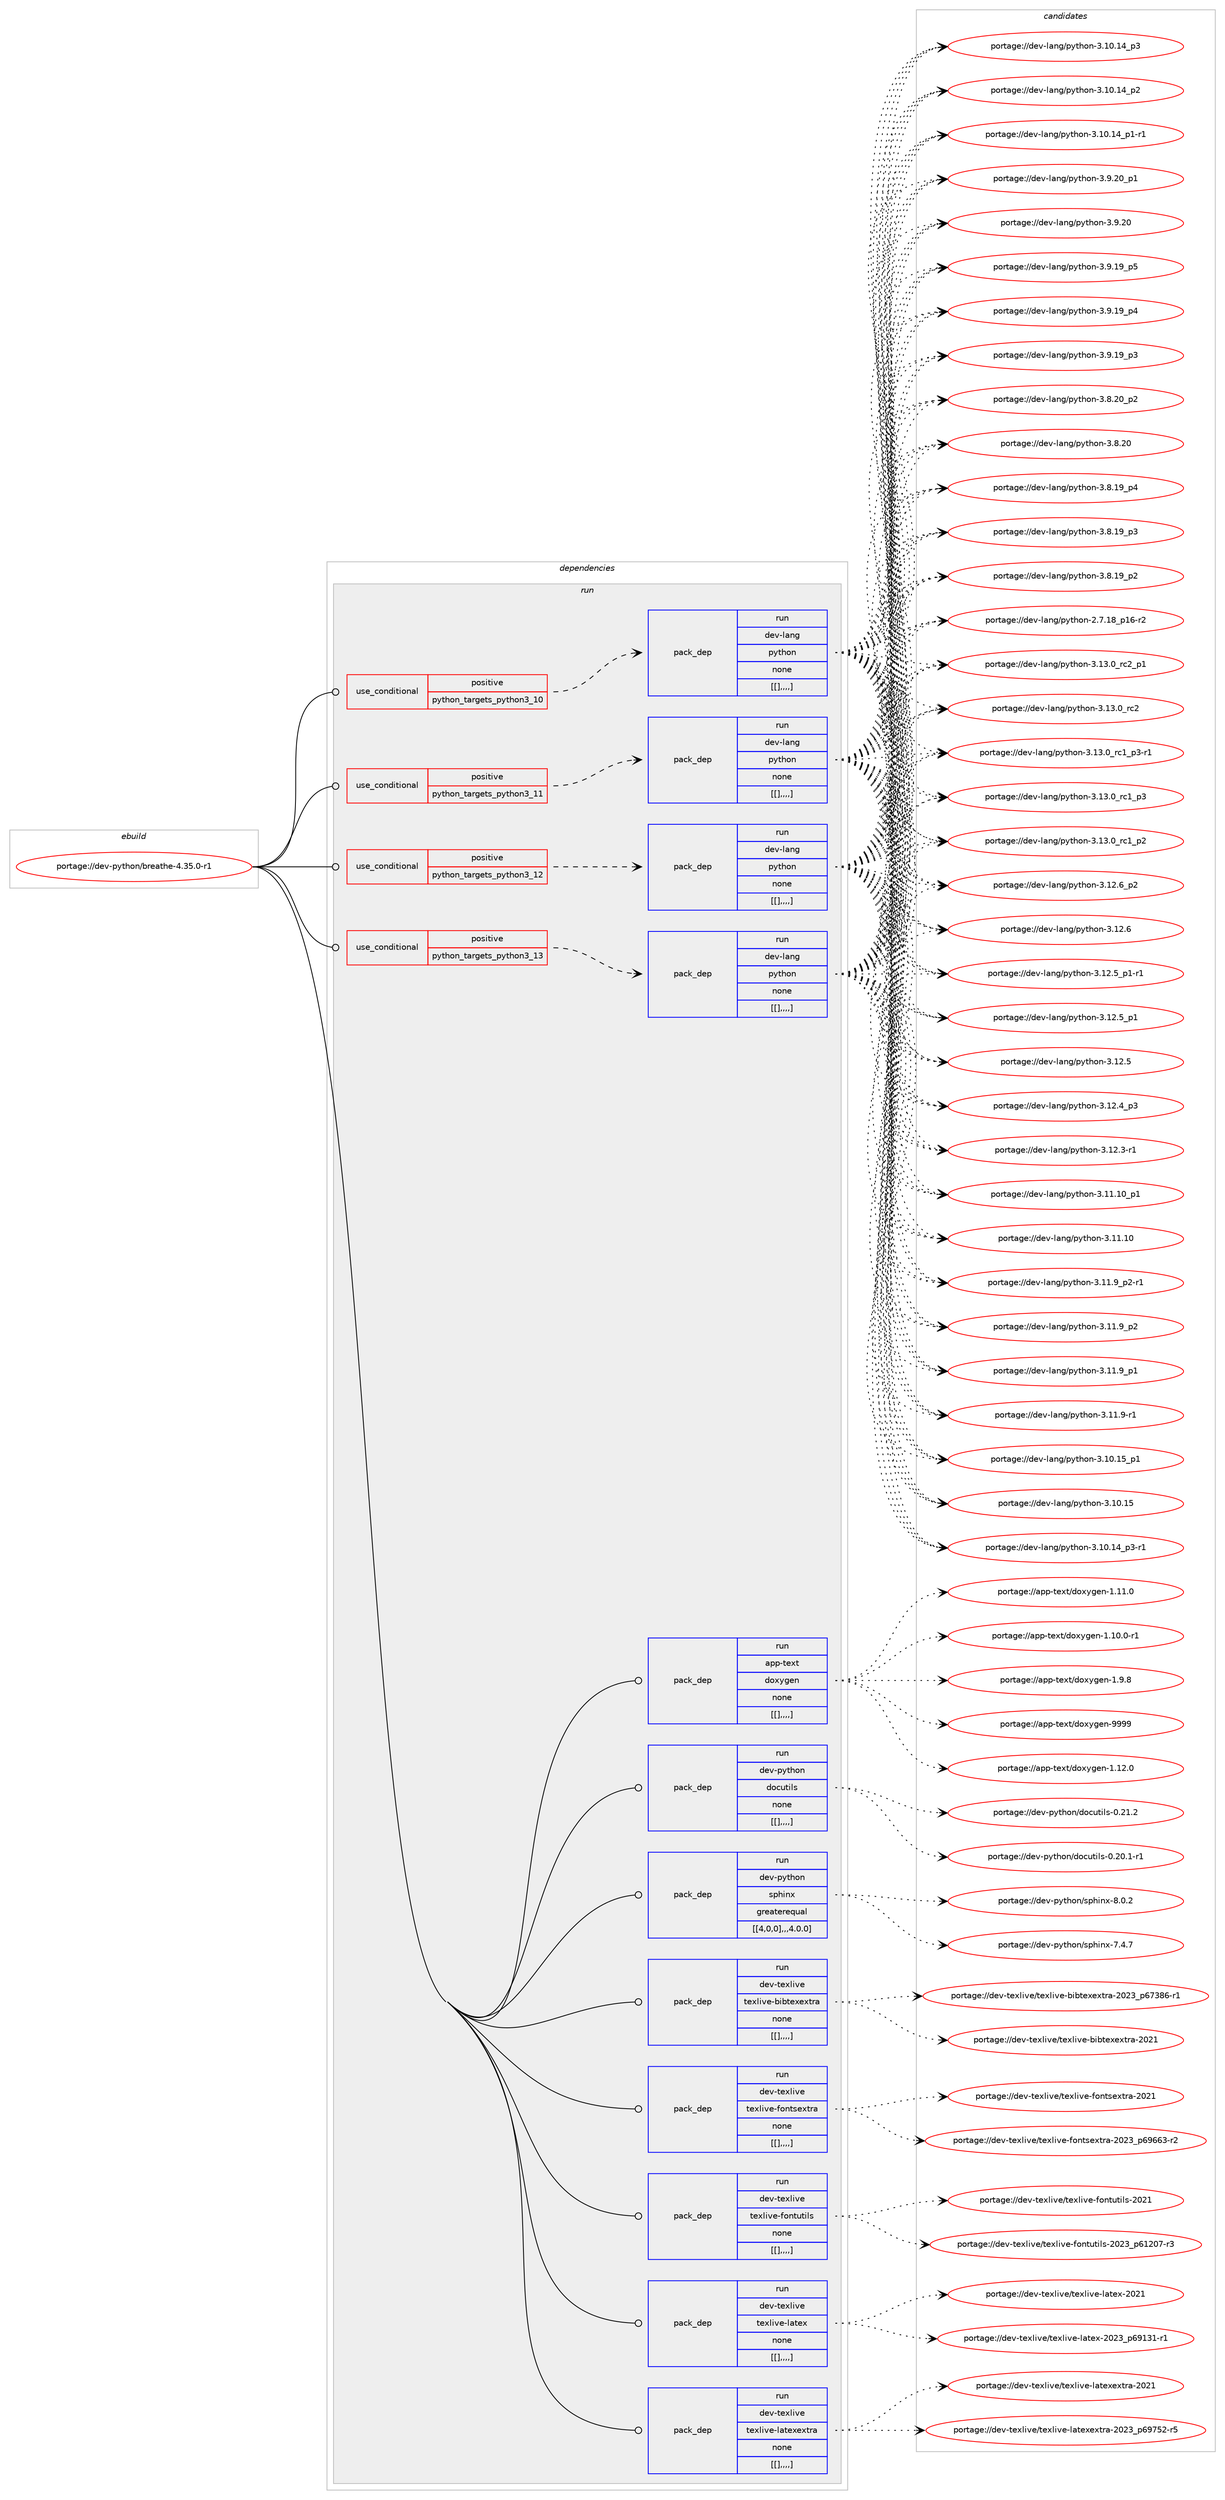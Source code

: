 digraph prolog {

# *************
# Graph options
# *************

newrank=true;
concentrate=true;
compound=true;
graph [rankdir=LR,fontname=Helvetica,fontsize=10,ranksep=1.5];#, ranksep=2.5, nodesep=0.2];
edge  [arrowhead=vee];
node  [fontname=Helvetica,fontsize=10];

# **********
# The ebuild
# **********

subgraph cluster_leftcol {
color=gray;
label=<<i>ebuild</i>>;
id [label="portage://dev-python/breathe-4.35.0-r1", color=red, width=4, href="../dev-python/breathe-4.35.0-r1.svg"];
}

# ****************
# The dependencies
# ****************

subgraph cluster_midcol {
color=gray;
label=<<i>dependencies</i>>;
subgraph cluster_compile {
fillcolor="#eeeeee";
style=filled;
label=<<i>compile</i>>;
}
subgraph cluster_compileandrun {
fillcolor="#eeeeee";
style=filled;
label=<<i>compile and run</i>>;
}
subgraph cluster_run {
fillcolor="#eeeeee";
style=filled;
label=<<i>run</i>>;
subgraph cond32457 {
dependency144541 [label=<<TABLE BORDER="0" CELLBORDER="1" CELLSPACING="0" CELLPADDING="4"><TR><TD ROWSPAN="3" CELLPADDING="10">use_conditional</TD></TR><TR><TD>positive</TD></TR><TR><TD>python_targets_python3_10</TD></TR></TABLE>>, shape=none, color=red];
subgraph pack110875 {
dependency144542 [label=<<TABLE BORDER="0" CELLBORDER="1" CELLSPACING="0" CELLPADDING="4" WIDTH="220"><TR><TD ROWSPAN="6" CELLPADDING="30">pack_dep</TD></TR><TR><TD WIDTH="110">run</TD></TR><TR><TD>dev-lang</TD></TR><TR><TD>python</TD></TR><TR><TD>none</TD></TR><TR><TD>[[],,,,]</TD></TR></TABLE>>, shape=none, color=blue];
}
dependency144541:e -> dependency144542:w [weight=20,style="dashed",arrowhead="vee"];
}
id:e -> dependency144541:w [weight=20,style="solid",arrowhead="odot"];
subgraph cond32458 {
dependency144543 [label=<<TABLE BORDER="0" CELLBORDER="1" CELLSPACING="0" CELLPADDING="4"><TR><TD ROWSPAN="3" CELLPADDING="10">use_conditional</TD></TR><TR><TD>positive</TD></TR><TR><TD>python_targets_python3_11</TD></TR></TABLE>>, shape=none, color=red];
subgraph pack110876 {
dependency144544 [label=<<TABLE BORDER="0" CELLBORDER="1" CELLSPACING="0" CELLPADDING="4" WIDTH="220"><TR><TD ROWSPAN="6" CELLPADDING="30">pack_dep</TD></TR><TR><TD WIDTH="110">run</TD></TR><TR><TD>dev-lang</TD></TR><TR><TD>python</TD></TR><TR><TD>none</TD></TR><TR><TD>[[],,,,]</TD></TR></TABLE>>, shape=none, color=blue];
}
dependency144543:e -> dependency144544:w [weight=20,style="dashed",arrowhead="vee"];
}
id:e -> dependency144543:w [weight=20,style="solid",arrowhead="odot"];
subgraph cond32459 {
dependency144545 [label=<<TABLE BORDER="0" CELLBORDER="1" CELLSPACING="0" CELLPADDING="4"><TR><TD ROWSPAN="3" CELLPADDING="10">use_conditional</TD></TR><TR><TD>positive</TD></TR><TR><TD>python_targets_python3_12</TD></TR></TABLE>>, shape=none, color=red];
subgraph pack110877 {
dependency144546 [label=<<TABLE BORDER="0" CELLBORDER="1" CELLSPACING="0" CELLPADDING="4" WIDTH="220"><TR><TD ROWSPAN="6" CELLPADDING="30">pack_dep</TD></TR><TR><TD WIDTH="110">run</TD></TR><TR><TD>dev-lang</TD></TR><TR><TD>python</TD></TR><TR><TD>none</TD></TR><TR><TD>[[],,,,]</TD></TR></TABLE>>, shape=none, color=blue];
}
dependency144545:e -> dependency144546:w [weight=20,style="dashed",arrowhead="vee"];
}
id:e -> dependency144545:w [weight=20,style="solid",arrowhead="odot"];
subgraph cond32460 {
dependency144547 [label=<<TABLE BORDER="0" CELLBORDER="1" CELLSPACING="0" CELLPADDING="4"><TR><TD ROWSPAN="3" CELLPADDING="10">use_conditional</TD></TR><TR><TD>positive</TD></TR><TR><TD>python_targets_python3_13</TD></TR></TABLE>>, shape=none, color=red];
subgraph pack110878 {
dependency144548 [label=<<TABLE BORDER="0" CELLBORDER="1" CELLSPACING="0" CELLPADDING="4" WIDTH="220"><TR><TD ROWSPAN="6" CELLPADDING="30">pack_dep</TD></TR><TR><TD WIDTH="110">run</TD></TR><TR><TD>dev-lang</TD></TR><TR><TD>python</TD></TR><TR><TD>none</TD></TR><TR><TD>[[],,,,]</TD></TR></TABLE>>, shape=none, color=blue];
}
dependency144547:e -> dependency144548:w [weight=20,style="dashed",arrowhead="vee"];
}
id:e -> dependency144547:w [weight=20,style="solid",arrowhead="odot"];
subgraph pack110879 {
dependency144549 [label=<<TABLE BORDER="0" CELLBORDER="1" CELLSPACING="0" CELLPADDING="4" WIDTH="220"><TR><TD ROWSPAN="6" CELLPADDING="30">pack_dep</TD></TR><TR><TD WIDTH="110">run</TD></TR><TR><TD>app-text</TD></TR><TR><TD>doxygen</TD></TR><TR><TD>none</TD></TR><TR><TD>[[],,,,]</TD></TR></TABLE>>, shape=none, color=blue];
}
id:e -> dependency144549:w [weight=20,style="solid",arrowhead="odot"];
subgraph pack110880 {
dependency144550 [label=<<TABLE BORDER="0" CELLBORDER="1" CELLSPACING="0" CELLPADDING="4" WIDTH="220"><TR><TD ROWSPAN="6" CELLPADDING="30">pack_dep</TD></TR><TR><TD WIDTH="110">run</TD></TR><TR><TD>dev-python</TD></TR><TR><TD>docutils</TD></TR><TR><TD>none</TD></TR><TR><TD>[[],,,,]</TD></TR></TABLE>>, shape=none, color=blue];
}
id:e -> dependency144550:w [weight=20,style="solid",arrowhead="odot"];
subgraph pack110881 {
dependency144551 [label=<<TABLE BORDER="0" CELLBORDER="1" CELLSPACING="0" CELLPADDING="4" WIDTH="220"><TR><TD ROWSPAN="6" CELLPADDING="30">pack_dep</TD></TR><TR><TD WIDTH="110">run</TD></TR><TR><TD>dev-python</TD></TR><TR><TD>sphinx</TD></TR><TR><TD>greaterequal</TD></TR><TR><TD>[[4,0,0],,,4.0.0]</TD></TR></TABLE>>, shape=none, color=blue];
}
id:e -> dependency144551:w [weight=20,style="solid",arrowhead="odot"];
subgraph pack110882 {
dependency144552 [label=<<TABLE BORDER="0" CELLBORDER="1" CELLSPACING="0" CELLPADDING="4" WIDTH="220"><TR><TD ROWSPAN="6" CELLPADDING="30">pack_dep</TD></TR><TR><TD WIDTH="110">run</TD></TR><TR><TD>dev-texlive</TD></TR><TR><TD>texlive-bibtexextra</TD></TR><TR><TD>none</TD></TR><TR><TD>[[],,,,]</TD></TR></TABLE>>, shape=none, color=blue];
}
id:e -> dependency144552:w [weight=20,style="solid",arrowhead="odot"];
subgraph pack110883 {
dependency144553 [label=<<TABLE BORDER="0" CELLBORDER="1" CELLSPACING="0" CELLPADDING="4" WIDTH="220"><TR><TD ROWSPAN="6" CELLPADDING="30">pack_dep</TD></TR><TR><TD WIDTH="110">run</TD></TR><TR><TD>dev-texlive</TD></TR><TR><TD>texlive-fontsextra</TD></TR><TR><TD>none</TD></TR><TR><TD>[[],,,,]</TD></TR></TABLE>>, shape=none, color=blue];
}
id:e -> dependency144553:w [weight=20,style="solid",arrowhead="odot"];
subgraph pack110884 {
dependency144554 [label=<<TABLE BORDER="0" CELLBORDER="1" CELLSPACING="0" CELLPADDING="4" WIDTH="220"><TR><TD ROWSPAN="6" CELLPADDING="30">pack_dep</TD></TR><TR><TD WIDTH="110">run</TD></TR><TR><TD>dev-texlive</TD></TR><TR><TD>texlive-fontutils</TD></TR><TR><TD>none</TD></TR><TR><TD>[[],,,,]</TD></TR></TABLE>>, shape=none, color=blue];
}
id:e -> dependency144554:w [weight=20,style="solid",arrowhead="odot"];
subgraph pack110885 {
dependency144555 [label=<<TABLE BORDER="0" CELLBORDER="1" CELLSPACING="0" CELLPADDING="4" WIDTH="220"><TR><TD ROWSPAN="6" CELLPADDING="30">pack_dep</TD></TR><TR><TD WIDTH="110">run</TD></TR><TR><TD>dev-texlive</TD></TR><TR><TD>texlive-latex</TD></TR><TR><TD>none</TD></TR><TR><TD>[[],,,,]</TD></TR></TABLE>>, shape=none, color=blue];
}
id:e -> dependency144555:w [weight=20,style="solid",arrowhead="odot"];
subgraph pack110886 {
dependency144556 [label=<<TABLE BORDER="0" CELLBORDER="1" CELLSPACING="0" CELLPADDING="4" WIDTH="220"><TR><TD ROWSPAN="6" CELLPADDING="30">pack_dep</TD></TR><TR><TD WIDTH="110">run</TD></TR><TR><TD>dev-texlive</TD></TR><TR><TD>texlive-latexextra</TD></TR><TR><TD>none</TD></TR><TR><TD>[[],,,,]</TD></TR></TABLE>>, shape=none, color=blue];
}
id:e -> dependency144556:w [weight=20,style="solid",arrowhead="odot"];
}
}

# **************
# The candidates
# **************

subgraph cluster_choices {
rank=same;
color=gray;
label=<<i>candidates</i>>;

subgraph choice110875 {
color=black;
nodesep=1;
choice100101118451089711010347112121116104111110455146495146489511499509511249 [label="portage://dev-lang/python-3.13.0_rc2_p1", color=red, width=4,href="../dev-lang/python-3.13.0_rc2_p1.svg"];
choice10010111845108971101034711212111610411111045514649514648951149950 [label="portage://dev-lang/python-3.13.0_rc2", color=red, width=4,href="../dev-lang/python-3.13.0_rc2.svg"];
choice1001011184510897110103471121211161041111104551464951464895114994995112514511449 [label="portage://dev-lang/python-3.13.0_rc1_p3-r1", color=red, width=4,href="../dev-lang/python-3.13.0_rc1_p3-r1.svg"];
choice100101118451089711010347112121116104111110455146495146489511499499511251 [label="portage://dev-lang/python-3.13.0_rc1_p3", color=red, width=4,href="../dev-lang/python-3.13.0_rc1_p3.svg"];
choice100101118451089711010347112121116104111110455146495146489511499499511250 [label="portage://dev-lang/python-3.13.0_rc1_p2", color=red, width=4,href="../dev-lang/python-3.13.0_rc1_p2.svg"];
choice100101118451089711010347112121116104111110455146495046549511250 [label="portage://dev-lang/python-3.12.6_p2", color=red, width=4,href="../dev-lang/python-3.12.6_p2.svg"];
choice10010111845108971101034711212111610411111045514649504654 [label="portage://dev-lang/python-3.12.6", color=red, width=4,href="../dev-lang/python-3.12.6.svg"];
choice1001011184510897110103471121211161041111104551464950465395112494511449 [label="portage://dev-lang/python-3.12.5_p1-r1", color=red, width=4,href="../dev-lang/python-3.12.5_p1-r1.svg"];
choice100101118451089711010347112121116104111110455146495046539511249 [label="portage://dev-lang/python-3.12.5_p1", color=red, width=4,href="../dev-lang/python-3.12.5_p1.svg"];
choice10010111845108971101034711212111610411111045514649504653 [label="portage://dev-lang/python-3.12.5", color=red, width=4,href="../dev-lang/python-3.12.5.svg"];
choice100101118451089711010347112121116104111110455146495046529511251 [label="portage://dev-lang/python-3.12.4_p3", color=red, width=4,href="../dev-lang/python-3.12.4_p3.svg"];
choice100101118451089711010347112121116104111110455146495046514511449 [label="portage://dev-lang/python-3.12.3-r1", color=red, width=4,href="../dev-lang/python-3.12.3-r1.svg"];
choice10010111845108971101034711212111610411111045514649494649489511249 [label="portage://dev-lang/python-3.11.10_p1", color=red, width=4,href="../dev-lang/python-3.11.10_p1.svg"];
choice1001011184510897110103471121211161041111104551464949464948 [label="portage://dev-lang/python-3.11.10", color=red, width=4,href="../dev-lang/python-3.11.10.svg"];
choice1001011184510897110103471121211161041111104551464949465795112504511449 [label="portage://dev-lang/python-3.11.9_p2-r1", color=red, width=4,href="../dev-lang/python-3.11.9_p2-r1.svg"];
choice100101118451089711010347112121116104111110455146494946579511250 [label="portage://dev-lang/python-3.11.9_p2", color=red, width=4,href="../dev-lang/python-3.11.9_p2.svg"];
choice100101118451089711010347112121116104111110455146494946579511249 [label="portage://dev-lang/python-3.11.9_p1", color=red, width=4,href="../dev-lang/python-3.11.9_p1.svg"];
choice100101118451089711010347112121116104111110455146494946574511449 [label="portage://dev-lang/python-3.11.9-r1", color=red, width=4,href="../dev-lang/python-3.11.9-r1.svg"];
choice10010111845108971101034711212111610411111045514649484649539511249 [label="portage://dev-lang/python-3.10.15_p1", color=red, width=4,href="../dev-lang/python-3.10.15_p1.svg"];
choice1001011184510897110103471121211161041111104551464948464953 [label="portage://dev-lang/python-3.10.15", color=red, width=4,href="../dev-lang/python-3.10.15.svg"];
choice100101118451089711010347112121116104111110455146494846495295112514511449 [label="portage://dev-lang/python-3.10.14_p3-r1", color=red, width=4,href="../dev-lang/python-3.10.14_p3-r1.svg"];
choice10010111845108971101034711212111610411111045514649484649529511251 [label="portage://dev-lang/python-3.10.14_p3", color=red, width=4,href="../dev-lang/python-3.10.14_p3.svg"];
choice10010111845108971101034711212111610411111045514649484649529511250 [label="portage://dev-lang/python-3.10.14_p2", color=red, width=4,href="../dev-lang/python-3.10.14_p2.svg"];
choice100101118451089711010347112121116104111110455146494846495295112494511449 [label="portage://dev-lang/python-3.10.14_p1-r1", color=red, width=4,href="../dev-lang/python-3.10.14_p1-r1.svg"];
choice100101118451089711010347112121116104111110455146574650489511249 [label="portage://dev-lang/python-3.9.20_p1", color=red, width=4,href="../dev-lang/python-3.9.20_p1.svg"];
choice10010111845108971101034711212111610411111045514657465048 [label="portage://dev-lang/python-3.9.20", color=red, width=4,href="../dev-lang/python-3.9.20.svg"];
choice100101118451089711010347112121116104111110455146574649579511253 [label="portage://dev-lang/python-3.9.19_p5", color=red, width=4,href="../dev-lang/python-3.9.19_p5.svg"];
choice100101118451089711010347112121116104111110455146574649579511252 [label="portage://dev-lang/python-3.9.19_p4", color=red, width=4,href="../dev-lang/python-3.9.19_p4.svg"];
choice100101118451089711010347112121116104111110455146574649579511251 [label="portage://dev-lang/python-3.9.19_p3", color=red, width=4,href="../dev-lang/python-3.9.19_p3.svg"];
choice100101118451089711010347112121116104111110455146564650489511250 [label="portage://dev-lang/python-3.8.20_p2", color=red, width=4,href="../dev-lang/python-3.8.20_p2.svg"];
choice10010111845108971101034711212111610411111045514656465048 [label="portage://dev-lang/python-3.8.20", color=red, width=4,href="../dev-lang/python-3.8.20.svg"];
choice100101118451089711010347112121116104111110455146564649579511252 [label="portage://dev-lang/python-3.8.19_p4", color=red, width=4,href="../dev-lang/python-3.8.19_p4.svg"];
choice100101118451089711010347112121116104111110455146564649579511251 [label="portage://dev-lang/python-3.8.19_p3", color=red, width=4,href="../dev-lang/python-3.8.19_p3.svg"];
choice100101118451089711010347112121116104111110455146564649579511250 [label="portage://dev-lang/python-3.8.19_p2", color=red, width=4,href="../dev-lang/python-3.8.19_p2.svg"];
choice100101118451089711010347112121116104111110455046554649569511249544511450 [label="portage://dev-lang/python-2.7.18_p16-r2", color=red, width=4,href="../dev-lang/python-2.7.18_p16-r2.svg"];
dependency144542:e -> choice100101118451089711010347112121116104111110455146495146489511499509511249:w [style=dotted,weight="100"];
dependency144542:e -> choice10010111845108971101034711212111610411111045514649514648951149950:w [style=dotted,weight="100"];
dependency144542:e -> choice1001011184510897110103471121211161041111104551464951464895114994995112514511449:w [style=dotted,weight="100"];
dependency144542:e -> choice100101118451089711010347112121116104111110455146495146489511499499511251:w [style=dotted,weight="100"];
dependency144542:e -> choice100101118451089711010347112121116104111110455146495146489511499499511250:w [style=dotted,weight="100"];
dependency144542:e -> choice100101118451089711010347112121116104111110455146495046549511250:w [style=dotted,weight="100"];
dependency144542:e -> choice10010111845108971101034711212111610411111045514649504654:w [style=dotted,weight="100"];
dependency144542:e -> choice1001011184510897110103471121211161041111104551464950465395112494511449:w [style=dotted,weight="100"];
dependency144542:e -> choice100101118451089711010347112121116104111110455146495046539511249:w [style=dotted,weight="100"];
dependency144542:e -> choice10010111845108971101034711212111610411111045514649504653:w [style=dotted,weight="100"];
dependency144542:e -> choice100101118451089711010347112121116104111110455146495046529511251:w [style=dotted,weight="100"];
dependency144542:e -> choice100101118451089711010347112121116104111110455146495046514511449:w [style=dotted,weight="100"];
dependency144542:e -> choice10010111845108971101034711212111610411111045514649494649489511249:w [style=dotted,weight="100"];
dependency144542:e -> choice1001011184510897110103471121211161041111104551464949464948:w [style=dotted,weight="100"];
dependency144542:e -> choice1001011184510897110103471121211161041111104551464949465795112504511449:w [style=dotted,weight="100"];
dependency144542:e -> choice100101118451089711010347112121116104111110455146494946579511250:w [style=dotted,weight="100"];
dependency144542:e -> choice100101118451089711010347112121116104111110455146494946579511249:w [style=dotted,weight="100"];
dependency144542:e -> choice100101118451089711010347112121116104111110455146494946574511449:w [style=dotted,weight="100"];
dependency144542:e -> choice10010111845108971101034711212111610411111045514649484649539511249:w [style=dotted,weight="100"];
dependency144542:e -> choice1001011184510897110103471121211161041111104551464948464953:w [style=dotted,weight="100"];
dependency144542:e -> choice100101118451089711010347112121116104111110455146494846495295112514511449:w [style=dotted,weight="100"];
dependency144542:e -> choice10010111845108971101034711212111610411111045514649484649529511251:w [style=dotted,weight="100"];
dependency144542:e -> choice10010111845108971101034711212111610411111045514649484649529511250:w [style=dotted,weight="100"];
dependency144542:e -> choice100101118451089711010347112121116104111110455146494846495295112494511449:w [style=dotted,weight="100"];
dependency144542:e -> choice100101118451089711010347112121116104111110455146574650489511249:w [style=dotted,weight="100"];
dependency144542:e -> choice10010111845108971101034711212111610411111045514657465048:w [style=dotted,weight="100"];
dependency144542:e -> choice100101118451089711010347112121116104111110455146574649579511253:w [style=dotted,weight="100"];
dependency144542:e -> choice100101118451089711010347112121116104111110455146574649579511252:w [style=dotted,weight="100"];
dependency144542:e -> choice100101118451089711010347112121116104111110455146574649579511251:w [style=dotted,weight="100"];
dependency144542:e -> choice100101118451089711010347112121116104111110455146564650489511250:w [style=dotted,weight="100"];
dependency144542:e -> choice10010111845108971101034711212111610411111045514656465048:w [style=dotted,weight="100"];
dependency144542:e -> choice100101118451089711010347112121116104111110455146564649579511252:w [style=dotted,weight="100"];
dependency144542:e -> choice100101118451089711010347112121116104111110455146564649579511251:w [style=dotted,weight="100"];
dependency144542:e -> choice100101118451089711010347112121116104111110455146564649579511250:w [style=dotted,weight="100"];
dependency144542:e -> choice100101118451089711010347112121116104111110455046554649569511249544511450:w [style=dotted,weight="100"];
}
subgraph choice110876 {
color=black;
nodesep=1;
choice100101118451089711010347112121116104111110455146495146489511499509511249 [label="portage://dev-lang/python-3.13.0_rc2_p1", color=red, width=4,href="../dev-lang/python-3.13.0_rc2_p1.svg"];
choice10010111845108971101034711212111610411111045514649514648951149950 [label="portage://dev-lang/python-3.13.0_rc2", color=red, width=4,href="../dev-lang/python-3.13.0_rc2.svg"];
choice1001011184510897110103471121211161041111104551464951464895114994995112514511449 [label="portage://dev-lang/python-3.13.0_rc1_p3-r1", color=red, width=4,href="../dev-lang/python-3.13.0_rc1_p3-r1.svg"];
choice100101118451089711010347112121116104111110455146495146489511499499511251 [label="portage://dev-lang/python-3.13.0_rc1_p3", color=red, width=4,href="../dev-lang/python-3.13.0_rc1_p3.svg"];
choice100101118451089711010347112121116104111110455146495146489511499499511250 [label="portage://dev-lang/python-3.13.0_rc1_p2", color=red, width=4,href="../dev-lang/python-3.13.0_rc1_p2.svg"];
choice100101118451089711010347112121116104111110455146495046549511250 [label="portage://dev-lang/python-3.12.6_p2", color=red, width=4,href="../dev-lang/python-3.12.6_p2.svg"];
choice10010111845108971101034711212111610411111045514649504654 [label="portage://dev-lang/python-3.12.6", color=red, width=4,href="../dev-lang/python-3.12.6.svg"];
choice1001011184510897110103471121211161041111104551464950465395112494511449 [label="portage://dev-lang/python-3.12.5_p1-r1", color=red, width=4,href="../dev-lang/python-3.12.5_p1-r1.svg"];
choice100101118451089711010347112121116104111110455146495046539511249 [label="portage://dev-lang/python-3.12.5_p1", color=red, width=4,href="../dev-lang/python-3.12.5_p1.svg"];
choice10010111845108971101034711212111610411111045514649504653 [label="portage://dev-lang/python-3.12.5", color=red, width=4,href="../dev-lang/python-3.12.5.svg"];
choice100101118451089711010347112121116104111110455146495046529511251 [label="portage://dev-lang/python-3.12.4_p3", color=red, width=4,href="../dev-lang/python-3.12.4_p3.svg"];
choice100101118451089711010347112121116104111110455146495046514511449 [label="portage://dev-lang/python-3.12.3-r1", color=red, width=4,href="../dev-lang/python-3.12.3-r1.svg"];
choice10010111845108971101034711212111610411111045514649494649489511249 [label="portage://dev-lang/python-3.11.10_p1", color=red, width=4,href="../dev-lang/python-3.11.10_p1.svg"];
choice1001011184510897110103471121211161041111104551464949464948 [label="portage://dev-lang/python-3.11.10", color=red, width=4,href="../dev-lang/python-3.11.10.svg"];
choice1001011184510897110103471121211161041111104551464949465795112504511449 [label="portage://dev-lang/python-3.11.9_p2-r1", color=red, width=4,href="../dev-lang/python-3.11.9_p2-r1.svg"];
choice100101118451089711010347112121116104111110455146494946579511250 [label="portage://dev-lang/python-3.11.9_p2", color=red, width=4,href="../dev-lang/python-3.11.9_p2.svg"];
choice100101118451089711010347112121116104111110455146494946579511249 [label="portage://dev-lang/python-3.11.9_p1", color=red, width=4,href="../dev-lang/python-3.11.9_p1.svg"];
choice100101118451089711010347112121116104111110455146494946574511449 [label="portage://dev-lang/python-3.11.9-r1", color=red, width=4,href="../dev-lang/python-3.11.9-r1.svg"];
choice10010111845108971101034711212111610411111045514649484649539511249 [label="portage://dev-lang/python-3.10.15_p1", color=red, width=4,href="../dev-lang/python-3.10.15_p1.svg"];
choice1001011184510897110103471121211161041111104551464948464953 [label="portage://dev-lang/python-3.10.15", color=red, width=4,href="../dev-lang/python-3.10.15.svg"];
choice100101118451089711010347112121116104111110455146494846495295112514511449 [label="portage://dev-lang/python-3.10.14_p3-r1", color=red, width=4,href="../dev-lang/python-3.10.14_p3-r1.svg"];
choice10010111845108971101034711212111610411111045514649484649529511251 [label="portage://dev-lang/python-3.10.14_p3", color=red, width=4,href="../dev-lang/python-3.10.14_p3.svg"];
choice10010111845108971101034711212111610411111045514649484649529511250 [label="portage://dev-lang/python-3.10.14_p2", color=red, width=4,href="../dev-lang/python-3.10.14_p2.svg"];
choice100101118451089711010347112121116104111110455146494846495295112494511449 [label="portage://dev-lang/python-3.10.14_p1-r1", color=red, width=4,href="../dev-lang/python-3.10.14_p1-r1.svg"];
choice100101118451089711010347112121116104111110455146574650489511249 [label="portage://dev-lang/python-3.9.20_p1", color=red, width=4,href="../dev-lang/python-3.9.20_p1.svg"];
choice10010111845108971101034711212111610411111045514657465048 [label="portage://dev-lang/python-3.9.20", color=red, width=4,href="../dev-lang/python-3.9.20.svg"];
choice100101118451089711010347112121116104111110455146574649579511253 [label="portage://dev-lang/python-3.9.19_p5", color=red, width=4,href="../dev-lang/python-3.9.19_p5.svg"];
choice100101118451089711010347112121116104111110455146574649579511252 [label="portage://dev-lang/python-3.9.19_p4", color=red, width=4,href="../dev-lang/python-3.9.19_p4.svg"];
choice100101118451089711010347112121116104111110455146574649579511251 [label="portage://dev-lang/python-3.9.19_p3", color=red, width=4,href="../dev-lang/python-3.9.19_p3.svg"];
choice100101118451089711010347112121116104111110455146564650489511250 [label="portage://dev-lang/python-3.8.20_p2", color=red, width=4,href="../dev-lang/python-3.8.20_p2.svg"];
choice10010111845108971101034711212111610411111045514656465048 [label="portage://dev-lang/python-3.8.20", color=red, width=4,href="../dev-lang/python-3.8.20.svg"];
choice100101118451089711010347112121116104111110455146564649579511252 [label="portage://dev-lang/python-3.8.19_p4", color=red, width=4,href="../dev-lang/python-3.8.19_p4.svg"];
choice100101118451089711010347112121116104111110455146564649579511251 [label="portage://dev-lang/python-3.8.19_p3", color=red, width=4,href="../dev-lang/python-3.8.19_p3.svg"];
choice100101118451089711010347112121116104111110455146564649579511250 [label="portage://dev-lang/python-3.8.19_p2", color=red, width=4,href="../dev-lang/python-3.8.19_p2.svg"];
choice100101118451089711010347112121116104111110455046554649569511249544511450 [label="portage://dev-lang/python-2.7.18_p16-r2", color=red, width=4,href="../dev-lang/python-2.7.18_p16-r2.svg"];
dependency144544:e -> choice100101118451089711010347112121116104111110455146495146489511499509511249:w [style=dotted,weight="100"];
dependency144544:e -> choice10010111845108971101034711212111610411111045514649514648951149950:w [style=dotted,weight="100"];
dependency144544:e -> choice1001011184510897110103471121211161041111104551464951464895114994995112514511449:w [style=dotted,weight="100"];
dependency144544:e -> choice100101118451089711010347112121116104111110455146495146489511499499511251:w [style=dotted,weight="100"];
dependency144544:e -> choice100101118451089711010347112121116104111110455146495146489511499499511250:w [style=dotted,weight="100"];
dependency144544:e -> choice100101118451089711010347112121116104111110455146495046549511250:w [style=dotted,weight="100"];
dependency144544:e -> choice10010111845108971101034711212111610411111045514649504654:w [style=dotted,weight="100"];
dependency144544:e -> choice1001011184510897110103471121211161041111104551464950465395112494511449:w [style=dotted,weight="100"];
dependency144544:e -> choice100101118451089711010347112121116104111110455146495046539511249:w [style=dotted,weight="100"];
dependency144544:e -> choice10010111845108971101034711212111610411111045514649504653:w [style=dotted,weight="100"];
dependency144544:e -> choice100101118451089711010347112121116104111110455146495046529511251:w [style=dotted,weight="100"];
dependency144544:e -> choice100101118451089711010347112121116104111110455146495046514511449:w [style=dotted,weight="100"];
dependency144544:e -> choice10010111845108971101034711212111610411111045514649494649489511249:w [style=dotted,weight="100"];
dependency144544:e -> choice1001011184510897110103471121211161041111104551464949464948:w [style=dotted,weight="100"];
dependency144544:e -> choice1001011184510897110103471121211161041111104551464949465795112504511449:w [style=dotted,weight="100"];
dependency144544:e -> choice100101118451089711010347112121116104111110455146494946579511250:w [style=dotted,weight="100"];
dependency144544:e -> choice100101118451089711010347112121116104111110455146494946579511249:w [style=dotted,weight="100"];
dependency144544:e -> choice100101118451089711010347112121116104111110455146494946574511449:w [style=dotted,weight="100"];
dependency144544:e -> choice10010111845108971101034711212111610411111045514649484649539511249:w [style=dotted,weight="100"];
dependency144544:e -> choice1001011184510897110103471121211161041111104551464948464953:w [style=dotted,weight="100"];
dependency144544:e -> choice100101118451089711010347112121116104111110455146494846495295112514511449:w [style=dotted,weight="100"];
dependency144544:e -> choice10010111845108971101034711212111610411111045514649484649529511251:w [style=dotted,weight="100"];
dependency144544:e -> choice10010111845108971101034711212111610411111045514649484649529511250:w [style=dotted,weight="100"];
dependency144544:e -> choice100101118451089711010347112121116104111110455146494846495295112494511449:w [style=dotted,weight="100"];
dependency144544:e -> choice100101118451089711010347112121116104111110455146574650489511249:w [style=dotted,weight="100"];
dependency144544:e -> choice10010111845108971101034711212111610411111045514657465048:w [style=dotted,weight="100"];
dependency144544:e -> choice100101118451089711010347112121116104111110455146574649579511253:w [style=dotted,weight="100"];
dependency144544:e -> choice100101118451089711010347112121116104111110455146574649579511252:w [style=dotted,weight="100"];
dependency144544:e -> choice100101118451089711010347112121116104111110455146574649579511251:w [style=dotted,weight="100"];
dependency144544:e -> choice100101118451089711010347112121116104111110455146564650489511250:w [style=dotted,weight="100"];
dependency144544:e -> choice10010111845108971101034711212111610411111045514656465048:w [style=dotted,weight="100"];
dependency144544:e -> choice100101118451089711010347112121116104111110455146564649579511252:w [style=dotted,weight="100"];
dependency144544:e -> choice100101118451089711010347112121116104111110455146564649579511251:w [style=dotted,weight="100"];
dependency144544:e -> choice100101118451089711010347112121116104111110455146564649579511250:w [style=dotted,weight="100"];
dependency144544:e -> choice100101118451089711010347112121116104111110455046554649569511249544511450:w [style=dotted,weight="100"];
}
subgraph choice110877 {
color=black;
nodesep=1;
choice100101118451089711010347112121116104111110455146495146489511499509511249 [label="portage://dev-lang/python-3.13.0_rc2_p1", color=red, width=4,href="../dev-lang/python-3.13.0_rc2_p1.svg"];
choice10010111845108971101034711212111610411111045514649514648951149950 [label="portage://dev-lang/python-3.13.0_rc2", color=red, width=4,href="../dev-lang/python-3.13.0_rc2.svg"];
choice1001011184510897110103471121211161041111104551464951464895114994995112514511449 [label="portage://dev-lang/python-3.13.0_rc1_p3-r1", color=red, width=4,href="../dev-lang/python-3.13.0_rc1_p3-r1.svg"];
choice100101118451089711010347112121116104111110455146495146489511499499511251 [label="portage://dev-lang/python-3.13.0_rc1_p3", color=red, width=4,href="../dev-lang/python-3.13.0_rc1_p3.svg"];
choice100101118451089711010347112121116104111110455146495146489511499499511250 [label="portage://dev-lang/python-3.13.0_rc1_p2", color=red, width=4,href="../dev-lang/python-3.13.0_rc1_p2.svg"];
choice100101118451089711010347112121116104111110455146495046549511250 [label="portage://dev-lang/python-3.12.6_p2", color=red, width=4,href="../dev-lang/python-3.12.6_p2.svg"];
choice10010111845108971101034711212111610411111045514649504654 [label="portage://dev-lang/python-3.12.6", color=red, width=4,href="../dev-lang/python-3.12.6.svg"];
choice1001011184510897110103471121211161041111104551464950465395112494511449 [label="portage://dev-lang/python-3.12.5_p1-r1", color=red, width=4,href="../dev-lang/python-3.12.5_p1-r1.svg"];
choice100101118451089711010347112121116104111110455146495046539511249 [label="portage://dev-lang/python-3.12.5_p1", color=red, width=4,href="../dev-lang/python-3.12.5_p1.svg"];
choice10010111845108971101034711212111610411111045514649504653 [label="portage://dev-lang/python-3.12.5", color=red, width=4,href="../dev-lang/python-3.12.5.svg"];
choice100101118451089711010347112121116104111110455146495046529511251 [label="portage://dev-lang/python-3.12.4_p3", color=red, width=4,href="../dev-lang/python-3.12.4_p3.svg"];
choice100101118451089711010347112121116104111110455146495046514511449 [label="portage://dev-lang/python-3.12.3-r1", color=red, width=4,href="../dev-lang/python-3.12.3-r1.svg"];
choice10010111845108971101034711212111610411111045514649494649489511249 [label="portage://dev-lang/python-3.11.10_p1", color=red, width=4,href="../dev-lang/python-3.11.10_p1.svg"];
choice1001011184510897110103471121211161041111104551464949464948 [label="portage://dev-lang/python-3.11.10", color=red, width=4,href="../dev-lang/python-3.11.10.svg"];
choice1001011184510897110103471121211161041111104551464949465795112504511449 [label="portage://dev-lang/python-3.11.9_p2-r1", color=red, width=4,href="../dev-lang/python-3.11.9_p2-r1.svg"];
choice100101118451089711010347112121116104111110455146494946579511250 [label="portage://dev-lang/python-3.11.9_p2", color=red, width=4,href="../dev-lang/python-3.11.9_p2.svg"];
choice100101118451089711010347112121116104111110455146494946579511249 [label="portage://dev-lang/python-3.11.9_p1", color=red, width=4,href="../dev-lang/python-3.11.9_p1.svg"];
choice100101118451089711010347112121116104111110455146494946574511449 [label="portage://dev-lang/python-3.11.9-r1", color=red, width=4,href="../dev-lang/python-3.11.9-r1.svg"];
choice10010111845108971101034711212111610411111045514649484649539511249 [label="portage://dev-lang/python-3.10.15_p1", color=red, width=4,href="../dev-lang/python-3.10.15_p1.svg"];
choice1001011184510897110103471121211161041111104551464948464953 [label="portage://dev-lang/python-3.10.15", color=red, width=4,href="../dev-lang/python-3.10.15.svg"];
choice100101118451089711010347112121116104111110455146494846495295112514511449 [label="portage://dev-lang/python-3.10.14_p3-r1", color=red, width=4,href="../dev-lang/python-3.10.14_p3-r1.svg"];
choice10010111845108971101034711212111610411111045514649484649529511251 [label="portage://dev-lang/python-3.10.14_p3", color=red, width=4,href="../dev-lang/python-3.10.14_p3.svg"];
choice10010111845108971101034711212111610411111045514649484649529511250 [label="portage://dev-lang/python-3.10.14_p2", color=red, width=4,href="../dev-lang/python-3.10.14_p2.svg"];
choice100101118451089711010347112121116104111110455146494846495295112494511449 [label="portage://dev-lang/python-3.10.14_p1-r1", color=red, width=4,href="../dev-lang/python-3.10.14_p1-r1.svg"];
choice100101118451089711010347112121116104111110455146574650489511249 [label="portage://dev-lang/python-3.9.20_p1", color=red, width=4,href="../dev-lang/python-3.9.20_p1.svg"];
choice10010111845108971101034711212111610411111045514657465048 [label="portage://dev-lang/python-3.9.20", color=red, width=4,href="../dev-lang/python-3.9.20.svg"];
choice100101118451089711010347112121116104111110455146574649579511253 [label="portage://dev-lang/python-3.9.19_p5", color=red, width=4,href="../dev-lang/python-3.9.19_p5.svg"];
choice100101118451089711010347112121116104111110455146574649579511252 [label="portage://dev-lang/python-3.9.19_p4", color=red, width=4,href="../dev-lang/python-3.9.19_p4.svg"];
choice100101118451089711010347112121116104111110455146574649579511251 [label="portage://dev-lang/python-3.9.19_p3", color=red, width=4,href="../dev-lang/python-3.9.19_p3.svg"];
choice100101118451089711010347112121116104111110455146564650489511250 [label="portage://dev-lang/python-3.8.20_p2", color=red, width=4,href="../dev-lang/python-3.8.20_p2.svg"];
choice10010111845108971101034711212111610411111045514656465048 [label="portage://dev-lang/python-3.8.20", color=red, width=4,href="../dev-lang/python-3.8.20.svg"];
choice100101118451089711010347112121116104111110455146564649579511252 [label="portage://dev-lang/python-3.8.19_p4", color=red, width=4,href="../dev-lang/python-3.8.19_p4.svg"];
choice100101118451089711010347112121116104111110455146564649579511251 [label="portage://dev-lang/python-3.8.19_p3", color=red, width=4,href="../dev-lang/python-3.8.19_p3.svg"];
choice100101118451089711010347112121116104111110455146564649579511250 [label="portage://dev-lang/python-3.8.19_p2", color=red, width=4,href="../dev-lang/python-3.8.19_p2.svg"];
choice100101118451089711010347112121116104111110455046554649569511249544511450 [label="portage://dev-lang/python-2.7.18_p16-r2", color=red, width=4,href="../dev-lang/python-2.7.18_p16-r2.svg"];
dependency144546:e -> choice100101118451089711010347112121116104111110455146495146489511499509511249:w [style=dotted,weight="100"];
dependency144546:e -> choice10010111845108971101034711212111610411111045514649514648951149950:w [style=dotted,weight="100"];
dependency144546:e -> choice1001011184510897110103471121211161041111104551464951464895114994995112514511449:w [style=dotted,weight="100"];
dependency144546:e -> choice100101118451089711010347112121116104111110455146495146489511499499511251:w [style=dotted,weight="100"];
dependency144546:e -> choice100101118451089711010347112121116104111110455146495146489511499499511250:w [style=dotted,weight="100"];
dependency144546:e -> choice100101118451089711010347112121116104111110455146495046549511250:w [style=dotted,weight="100"];
dependency144546:e -> choice10010111845108971101034711212111610411111045514649504654:w [style=dotted,weight="100"];
dependency144546:e -> choice1001011184510897110103471121211161041111104551464950465395112494511449:w [style=dotted,weight="100"];
dependency144546:e -> choice100101118451089711010347112121116104111110455146495046539511249:w [style=dotted,weight="100"];
dependency144546:e -> choice10010111845108971101034711212111610411111045514649504653:w [style=dotted,weight="100"];
dependency144546:e -> choice100101118451089711010347112121116104111110455146495046529511251:w [style=dotted,weight="100"];
dependency144546:e -> choice100101118451089711010347112121116104111110455146495046514511449:w [style=dotted,weight="100"];
dependency144546:e -> choice10010111845108971101034711212111610411111045514649494649489511249:w [style=dotted,weight="100"];
dependency144546:e -> choice1001011184510897110103471121211161041111104551464949464948:w [style=dotted,weight="100"];
dependency144546:e -> choice1001011184510897110103471121211161041111104551464949465795112504511449:w [style=dotted,weight="100"];
dependency144546:e -> choice100101118451089711010347112121116104111110455146494946579511250:w [style=dotted,weight="100"];
dependency144546:e -> choice100101118451089711010347112121116104111110455146494946579511249:w [style=dotted,weight="100"];
dependency144546:e -> choice100101118451089711010347112121116104111110455146494946574511449:w [style=dotted,weight="100"];
dependency144546:e -> choice10010111845108971101034711212111610411111045514649484649539511249:w [style=dotted,weight="100"];
dependency144546:e -> choice1001011184510897110103471121211161041111104551464948464953:w [style=dotted,weight="100"];
dependency144546:e -> choice100101118451089711010347112121116104111110455146494846495295112514511449:w [style=dotted,weight="100"];
dependency144546:e -> choice10010111845108971101034711212111610411111045514649484649529511251:w [style=dotted,weight="100"];
dependency144546:e -> choice10010111845108971101034711212111610411111045514649484649529511250:w [style=dotted,weight="100"];
dependency144546:e -> choice100101118451089711010347112121116104111110455146494846495295112494511449:w [style=dotted,weight="100"];
dependency144546:e -> choice100101118451089711010347112121116104111110455146574650489511249:w [style=dotted,weight="100"];
dependency144546:e -> choice10010111845108971101034711212111610411111045514657465048:w [style=dotted,weight="100"];
dependency144546:e -> choice100101118451089711010347112121116104111110455146574649579511253:w [style=dotted,weight="100"];
dependency144546:e -> choice100101118451089711010347112121116104111110455146574649579511252:w [style=dotted,weight="100"];
dependency144546:e -> choice100101118451089711010347112121116104111110455146574649579511251:w [style=dotted,weight="100"];
dependency144546:e -> choice100101118451089711010347112121116104111110455146564650489511250:w [style=dotted,weight="100"];
dependency144546:e -> choice10010111845108971101034711212111610411111045514656465048:w [style=dotted,weight="100"];
dependency144546:e -> choice100101118451089711010347112121116104111110455146564649579511252:w [style=dotted,weight="100"];
dependency144546:e -> choice100101118451089711010347112121116104111110455146564649579511251:w [style=dotted,weight="100"];
dependency144546:e -> choice100101118451089711010347112121116104111110455146564649579511250:w [style=dotted,weight="100"];
dependency144546:e -> choice100101118451089711010347112121116104111110455046554649569511249544511450:w [style=dotted,weight="100"];
}
subgraph choice110878 {
color=black;
nodesep=1;
choice100101118451089711010347112121116104111110455146495146489511499509511249 [label="portage://dev-lang/python-3.13.0_rc2_p1", color=red, width=4,href="../dev-lang/python-3.13.0_rc2_p1.svg"];
choice10010111845108971101034711212111610411111045514649514648951149950 [label="portage://dev-lang/python-3.13.0_rc2", color=red, width=4,href="../dev-lang/python-3.13.0_rc2.svg"];
choice1001011184510897110103471121211161041111104551464951464895114994995112514511449 [label="portage://dev-lang/python-3.13.0_rc1_p3-r1", color=red, width=4,href="../dev-lang/python-3.13.0_rc1_p3-r1.svg"];
choice100101118451089711010347112121116104111110455146495146489511499499511251 [label="portage://dev-lang/python-3.13.0_rc1_p3", color=red, width=4,href="../dev-lang/python-3.13.0_rc1_p3.svg"];
choice100101118451089711010347112121116104111110455146495146489511499499511250 [label="portage://dev-lang/python-3.13.0_rc1_p2", color=red, width=4,href="../dev-lang/python-3.13.0_rc1_p2.svg"];
choice100101118451089711010347112121116104111110455146495046549511250 [label="portage://dev-lang/python-3.12.6_p2", color=red, width=4,href="../dev-lang/python-3.12.6_p2.svg"];
choice10010111845108971101034711212111610411111045514649504654 [label="portage://dev-lang/python-3.12.6", color=red, width=4,href="../dev-lang/python-3.12.6.svg"];
choice1001011184510897110103471121211161041111104551464950465395112494511449 [label="portage://dev-lang/python-3.12.5_p1-r1", color=red, width=4,href="../dev-lang/python-3.12.5_p1-r1.svg"];
choice100101118451089711010347112121116104111110455146495046539511249 [label="portage://dev-lang/python-3.12.5_p1", color=red, width=4,href="../dev-lang/python-3.12.5_p1.svg"];
choice10010111845108971101034711212111610411111045514649504653 [label="portage://dev-lang/python-3.12.5", color=red, width=4,href="../dev-lang/python-3.12.5.svg"];
choice100101118451089711010347112121116104111110455146495046529511251 [label="portage://dev-lang/python-3.12.4_p3", color=red, width=4,href="../dev-lang/python-3.12.4_p3.svg"];
choice100101118451089711010347112121116104111110455146495046514511449 [label="portage://dev-lang/python-3.12.3-r1", color=red, width=4,href="../dev-lang/python-3.12.3-r1.svg"];
choice10010111845108971101034711212111610411111045514649494649489511249 [label="portage://dev-lang/python-3.11.10_p1", color=red, width=4,href="../dev-lang/python-3.11.10_p1.svg"];
choice1001011184510897110103471121211161041111104551464949464948 [label="portage://dev-lang/python-3.11.10", color=red, width=4,href="../dev-lang/python-3.11.10.svg"];
choice1001011184510897110103471121211161041111104551464949465795112504511449 [label="portage://dev-lang/python-3.11.9_p2-r1", color=red, width=4,href="../dev-lang/python-3.11.9_p2-r1.svg"];
choice100101118451089711010347112121116104111110455146494946579511250 [label="portage://dev-lang/python-3.11.9_p2", color=red, width=4,href="../dev-lang/python-3.11.9_p2.svg"];
choice100101118451089711010347112121116104111110455146494946579511249 [label="portage://dev-lang/python-3.11.9_p1", color=red, width=4,href="../dev-lang/python-3.11.9_p1.svg"];
choice100101118451089711010347112121116104111110455146494946574511449 [label="portage://dev-lang/python-3.11.9-r1", color=red, width=4,href="../dev-lang/python-3.11.9-r1.svg"];
choice10010111845108971101034711212111610411111045514649484649539511249 [label="portage://dev-lang/python-3.10.15_p1", color=red, width=4,href="../dev-lang/python-3.10.15_p1.svg"];
choice1001011184510897110103471121211161041111104551464948464953 [label="portage://dev-lang/python-3.10.15", color=red, width=4,href="../dev-lang/python-3.10.15.svg"];
choice100101118451089711010347112121116104111110455146494846495295112514511449 [label="portage://dev-lang/python-3.10.14_p3-r1", color=red, width=4,href="../dev-lang/python-3.10.14_p3-r1.svg"];
choice10010111845108971101034711212111610411111045514649484649529511251 [label="portage://dev-lang/python-3.10.14_p3", color=red, width=4,href="../dev-lang/python-3.10.14_p3.svg"];
choice10010111845108971101034711212111610411111045514649484649529511250 [label="portage://dev-lang/python-3.10.14_p2", color=red, width=4,href="../dev-lang/python-3.10.14_p2.svg"];
choice100101118451089711010347112121116104111110455146494846495295112494511449 [label="portage://dev-lang/python-3.10.14_p1-r1", color=red, width=4,href="../dev-lang/python-3.10.14_p1-r1.svg"];
choice100101118451089711010347112121116104111110455146574650489511249 [label="portage://dev-lang/python-3.9.20_p1", color=red, width=4,href="../dev-lang/python-3.9.20_p1.svg"];
choice10010111845108971101034711212111610411111045514657465048 [label="portage://dev-lang/python-3.9.20", color=red, width=4,href="../dev-lang/python-3.9.20.svg"];
choice100101118451089711010347112121116104111110455146574649579511253 [label="portage://dev-lang/python-3.9.19_p5", color=red, width=4,href="../dev-lang/python-3.9.19_p5.svg"];
choice100101118451089711010347112121116104111110455146574649579511252 [label="portage://dev-lang/python-3.9.19_p4", color=red, width=4,href="../dev-lang/python-3.9.19_p4.svg"];
choice100101118451089711010347112121116104111110455146574649579511251 [label="portage://dev-lang/python-3.9.19_p3", color=red, width=4,href="../dev-lang/python-3.9.19_p3.svg"];
choice100101118451089711010347112121116104111110455146564650489511250 [label="portage://dev-lang/python-3.8.20_p2", color=red, width=4,href="../dev-lang/python-3.8.20_p2.svg"];
choice10010111845108971101034711212111610411111045514656465048 [label="portage://dev-lang/python-3.8.20", color=red, width=4,href="../dev-lang/python-3.8.20.svg"];
choice100101118451089711010347112121116104111110455146564649579511252 [label="portage://dev-lang/python-3.8.19_p4", color=red, width=4,href="../dev-lang/python-3.8.19_p4.svg"];
choice100101118451089711010347112121116104111110455146564649579511251 [label="portage://dev-lang/python-3.8.19_p3", color=red, width=4,href="../dev-lang/python-3.8.19_p3.svg"];
choice100101118451089711010347112121116104111110455146564649579511250 [label="portage://dev-lang/python-3.8.19_p2", color=red, width=4,href="../dev-lang/python-3.8.19_p2.svg"];
choice100101118451089711010347112121116104111110455046554649569511249544511450 [label="portage://dev-lang/python-2.7.18_p16-r2", color=red, width=4,href="../dev-lang/python-2.7.18_p16-r2.svg"];
dependency144548:e -> choice100101118451089711010347112121116104111110455146495146489511499509511249:w [style=dotted,weight="100"];
dependency144548:e -> choice10010111845108971101034711212111610411111045514649514648951149950:w [style=dotted,weight="100"];
dependency144548:e -> choice1001011184510897110103471121211161041111104551464951464895114994995112514511449:w [style=dotted,weight="100"];
dependency144548:e -> choice100101118451089711010347112121116104111110455146495146489511499499511251:w [style=dotted,weight="100"];
dependency144548:e -> choice100101118451089711010347112121116104111110455146495146489511499499511250:w [style=dotted,weight="100"];
dependency144548:e -> choice100101118451089711010347112121116104111110455146495046549511250:w [style=dotted,weight="100"];
dependency144548:e -> choice10010111845108971101034711212111610411111045514649504654:w [style=dotted,weight="100"];
dependency144548:e -> choice1001011184510897110103471121211161041111104551464950465395112494511449:w [style=dotted,weight="100"];
dependency144548:e -> choice100101118451089711010347112121116104111110455146495046539511249:w [style=dotted,weight="100"];
dependency144548:e -> choice10010111845108971101034711212111610411111045514649504653:w [style=dotted,weight="100"];
dependency144548:e -> choice100101118451089711010347112121116104111110455146495046529511251:w [style=dotted,weight="100"];
dependency144548:e -> choice100101118451089711010347112121116104111110455146495046514511449:w [style=dotted,weight="100"];
dependency144548:e -> choice10010111845108971101034711212111610411111045514649494649489511249:w [style=dotted,weight="100"];
dependency144548:e -> choice1001011184510897110103471121211161041111104551464949464948:w [style=dotted,weight="100"];
dependency144548:e -> choice1001011184510897110103471121211161041111104551464949465795112504511449:w [style=dotted,weight="100"];
dependency144548:e -> choice100101118451089711010347112121116104111110455146494946579511250:w [style=dotted,weight="100"];
dependency144548:e -> choice100101118451089711010347112121116104111110455146494946579511249:w [style=dotted,weight="100"];
dependency144548:e -> choice100101118451089711010347112121116104111110455146494946574511449:w [style=dotted,weight="100"];
dependency144548:e -> choice10010111845108971101034711212111610411111045514649484649539511249:w [style=dotted,weight="100"];
dependency144548:e -> choice1001011184510897110103471121211161041111104551464948464953:w [style=dotted,weight="100"];
dependency144548:e -> choice100101118451089711010347112121116104111110455146494846495295112514511449:w [style=dotted,weight="100"];
dependency144548:e -> choice10010111845108971101034711212111610411111045514649484649529511251:w [style=dotted,weight="100"];
dependency144548:e -> choice10010111845108971101034711212111610411111045514649484649529511250:w [style=dotted,weight="100"];
dependency144548:e -> choice100101118451089711010347112121116104111110455146494846495295112494511449:w [style=dotted,weight="100"];
dependency144548:e -> choice100101118451089711010347112121116104111110455146574650489511249:w [style=dotted,weight="100"];
dependency144548:e -> choice10010111845108971101034711212111610411111045514657465048:w [style=dotted,weight="100"];
dependency144548:e -> choice100101118451089711010347112121116104111110455146574649579511253:w [style=dotted,weight="100"];
dependency144548:e -> choice100101118451089711010347112121116104111110455146574649579511252:w [style=dotted,weight="100"];
dependency144548:e -> choice100101118451089711010347112121116104111110455146574649579511251:w [style=dotted,weight="100"];
dependency144548:e -> choice100101118451089711010347112121116104111110455146564650489511250:w [style=dotted,weight="100"];
dependency144548:e -> choice10010111845108971101034711212111610411111045514656465048:w [style=dotted,weight="100"];
dependency144548:e -> choice100101118451089711010347112121116104111110455146564649579511252:w [style=dotted,weight="100"];
dependency144548:e -> choice100101118451089711010347112121116104111110455146564649579511251:w [style=dotted,weight="100"];
dependency144548:e -> choice100101118451089711010347112121116104111110455146564649579511250:w [style=dotted,weight="100"];
dependency144548:e -> choice100101118451089711010347112121116104111110455046554649569511249544511450:w [style=dotted,weight="100"];
}
subgraph choice110879 {
color=black;
nodesep=1;
choice9711211245116101120116471001111201211031011104557575757 [label="portage://app-text/doxygen-9999", color=red, width=4,href="../app-text/doxygen-9999.svg"];
choice97112112451161011201164710011112012110310111045494649504648 [label="portage://app-text/doxygen-1.12.0", color=red, width=4,href="../app-text/doxygen-1.12.0.svg"];
choice97112112451161011201164710011112012110310111045494649494648 [label="portage://app-text/doxygen-1.11.0", color=red, width=4,href="../app-text/doxygen-1.11.0.svg"];
choice971121124511610112011647100111120121103101110454946494846484511449 [label="portage://app-text/doxygen-1.10.0-r1", color=red, width=4,href="../app-text/doxygen-1.10.0-r1.svg"];
choice971121124511610112011647100111120121103101110454946574656 [label="portage://app-text/doxygen-1.9.8", color=red, width=4,href="../app-text/doxygen-1.9.8.svg"];
dependency144549:e -> choice9711211245116101120116471001111201211031011104557575757:w [style=dotted,weight="100"];
dependency144549:e -> choice97112112451161011201164710011112012110310111045494649504648:w [style=dotted,weight="100"];
dependency144549:e -> choice97112112451161011201164710011112012110310111045494649494648:w [style=dotted,weight="100"];
dependency144549:e -> choice971121124511610112011647100111120121103101110454946494846484511449:w [style=dotted,weight="100"];
dependency144549:e -> choice971121124511610112011647100111120121103101110454946574656:w [style=dotted,weight="100"];
}
subgraph choice110880 {
color=black;
nodesep=1;
choice10010111845112121116104111110471001119911711610510811545484650494650 [label="portage://dev-python/docutils-0.21.2", color=red, width=4,href="../dev-python/docutils-0.21.2.svg"];
choice100101118451121211161041111104710011199117116105108115454846504846494511449 [label="portage://dev-python/docutils-0.20.1-r1", color=red, width=4,href="../dev-python/docutils-0.20.1-r1.svg"];
dependency144550:e -> choice10010111845112121116104111110471001119911711610510811545484650494650:w [style=dotted,weight="100"];
dependency144550:e -> choice100101118451121211161041111104710011199117116105108115454846504846494511449:w [style=dotted,weight="100"];
}
subgraph choice110881 {
color=black;
nodesep=1;
choice1001011184511212111610411111047115112104105110120455646484650 [label="portage://dev-python/sphinx-8.0.2", color=red, width=4,href="../dev-python/sphinx-8.0.2.svg"];
choice1001011184511212111610411111047115112104105110120455546524655 [label="portage://dev-python/sphinx-7.4.7", color=red, width=4,href="../dev-python/sphinx-7.4.7.svg"];
dependency144551:e -> choice1001011184511212111610411111047115112104105110120455646484650:w [style=dotted,weight="100"];
dependency144551:e -> choice1001011184511212111610411111047115112104105110120455546524655:w [style=dotted,weight="100"];
}
subgraph choice110882 {
color=black;
nodesep=1;
choice10010111845116101120108105118101471161011201081051181014598105981161011201011201161149745504850519511254555156544511449 [label="portage://dev-texlive/texlive-bibtexextra-2023_p67386-r1", color=red, width=4,href="../dev-texlive/texlive-bibtexextra-2023_p67386-r1.svg"];
choice1001011184511610112010810511810147116101120108105118101459810598116101120101120116114974550485049 [label="portage://dev-texlive/texlive-bibtexextra-2021", color=red, width=4,href="../dev-texlive/texlive-bibtexextra-2021.svg"];
dependency144552:e -> choice10010111845116101120108105118101471161011201081051181014598105981161011201011201161149745504850519511254555156544511449:w [style=dotted,weight="100"];
dependency144552:e -> choice1001011184511610112010810511810147116101120108105118101459810598116101120101120116114974550485049:w [style=dotted,weight="100"];
}
subgraph choice110883 {
color=black;
nodesep=1;
choice1001011184511610112010810511810147116101120108105118101451021111101161151011201161149745504850519511254575454514511450 [label="portage://dev-texlive/texlive-fontsextra-2023_p69663-r2", color=red, width=4,href="../dev-texlive/texlive-fontsextra-2023_p69663-r2.svg"];
choice100101118451161011201081051181014711610112010810511810145102111110116115101120116114974550485049 [label="portage://dev-texlive/texlive-fontsextra-2021", color=red, width=4,href="../dev-texlive/texlive-fontsextra-2021.svg"];
dependency144553:e -> choice1001011184511610112010810511810147116101120108105118101451021111101161151011201161149745504850519511254575454514511450:w [style=dotted,weight="100"];
dependency144553:e -> choice100101118451161011201081051181014711610112010810511810145102111110116115101120116114974550485049:w [style=dotted,weight="100"];
}
subgraph choice110884 {
color=black;
nodesep=1;
choice10010111845116101120108105118101471161011201081051181014510211111011611711610510811545504850519511254495048554511451 [label="portage://dev-texlive/texlive-fontutils-2023_p61207-r3", color=red, width=4,href="../dev-texlive/texlive-fontutils-2023_p61207-r3.svg"];
choice1001011184511610112010810511810147116101120108105118101451021111101161171161051081154550485049 [label="portage://dev-texlive/texlive-fontutils-2021", color=red, width=4,href="../dev-texlive/texlive-fontutils-2021.svg"];
dependency144554:e -> choice10010111845116101120108105118101471161011201081051181014510211111011611711610510811545504850519511254495048554511451:w [style=dotted,weight="100"];
dependency144554:e -> choice1001011184511610112010810511810147116101120108105118101451021111101161171161051081154550485049:w [style=dotted,weight="100"];
}
subgraph choice110885 {
color=black;
nodesep=1;
choice1001011184511610112010810511810147116101120108105118101451089711610112045504850519511254574951494511449 [label="portage://dev-texlive/texlive-latex-2023_p69131-r1", color=red, width=4,href="../dev-texlive/texlive-latex-2023_p69131-r1.svg"];
choice100101118451161011201081051181014711610112010810511810145108971161011204550485049 [label="portage://dev-texlive/texlive-latex-2021", color=red, width=4,href="../dev-texlive/texlive-latex-2021.svg"];
dependency144555:e -> choice1001011184511610112010810511810147116101120108105118101451089711610112045504850519511254574951494511449:w [style=dotted,weight="100"];
dependency144555:e -> choice100101118451161011201081051181014711610112010810511810145108971161011204550485049:w [style=dotted,weight="100"];
}
subgraph choice110886 {
color=black;
nodesep=1;
choice100101118451161011201081051181014711610112010810511810145108971161011201011201161149745504850519511254575553504511453 [label="portage://dev-texlive/texlive-latexextra-2023_p69752-r5", color=red, width=4,href="../dev-texlive/texlive-latexextra-2023_p69752-r5.svg"];
choice10010111845116101120108105118101471161011201081051181014510897116101120101120116114974550485049 [label="portage://dev-texlive/texlive-latexextra-2021", color=red, width=4,href="../dev-texlive/texlive-latexextra-2021.svg"];
dependency144556:e -> choice100101118451161011201081051181014711610112010810511810145108971161011201011201161149745504850519511254575553504511453:w [style=dotted,weight="100"];
dependency144556:e -> choice10010111845116101120108105118101471161011201081051181014510897116101120101120116114974550485049:w [style=dotted,weight="100"];
}
}

}
